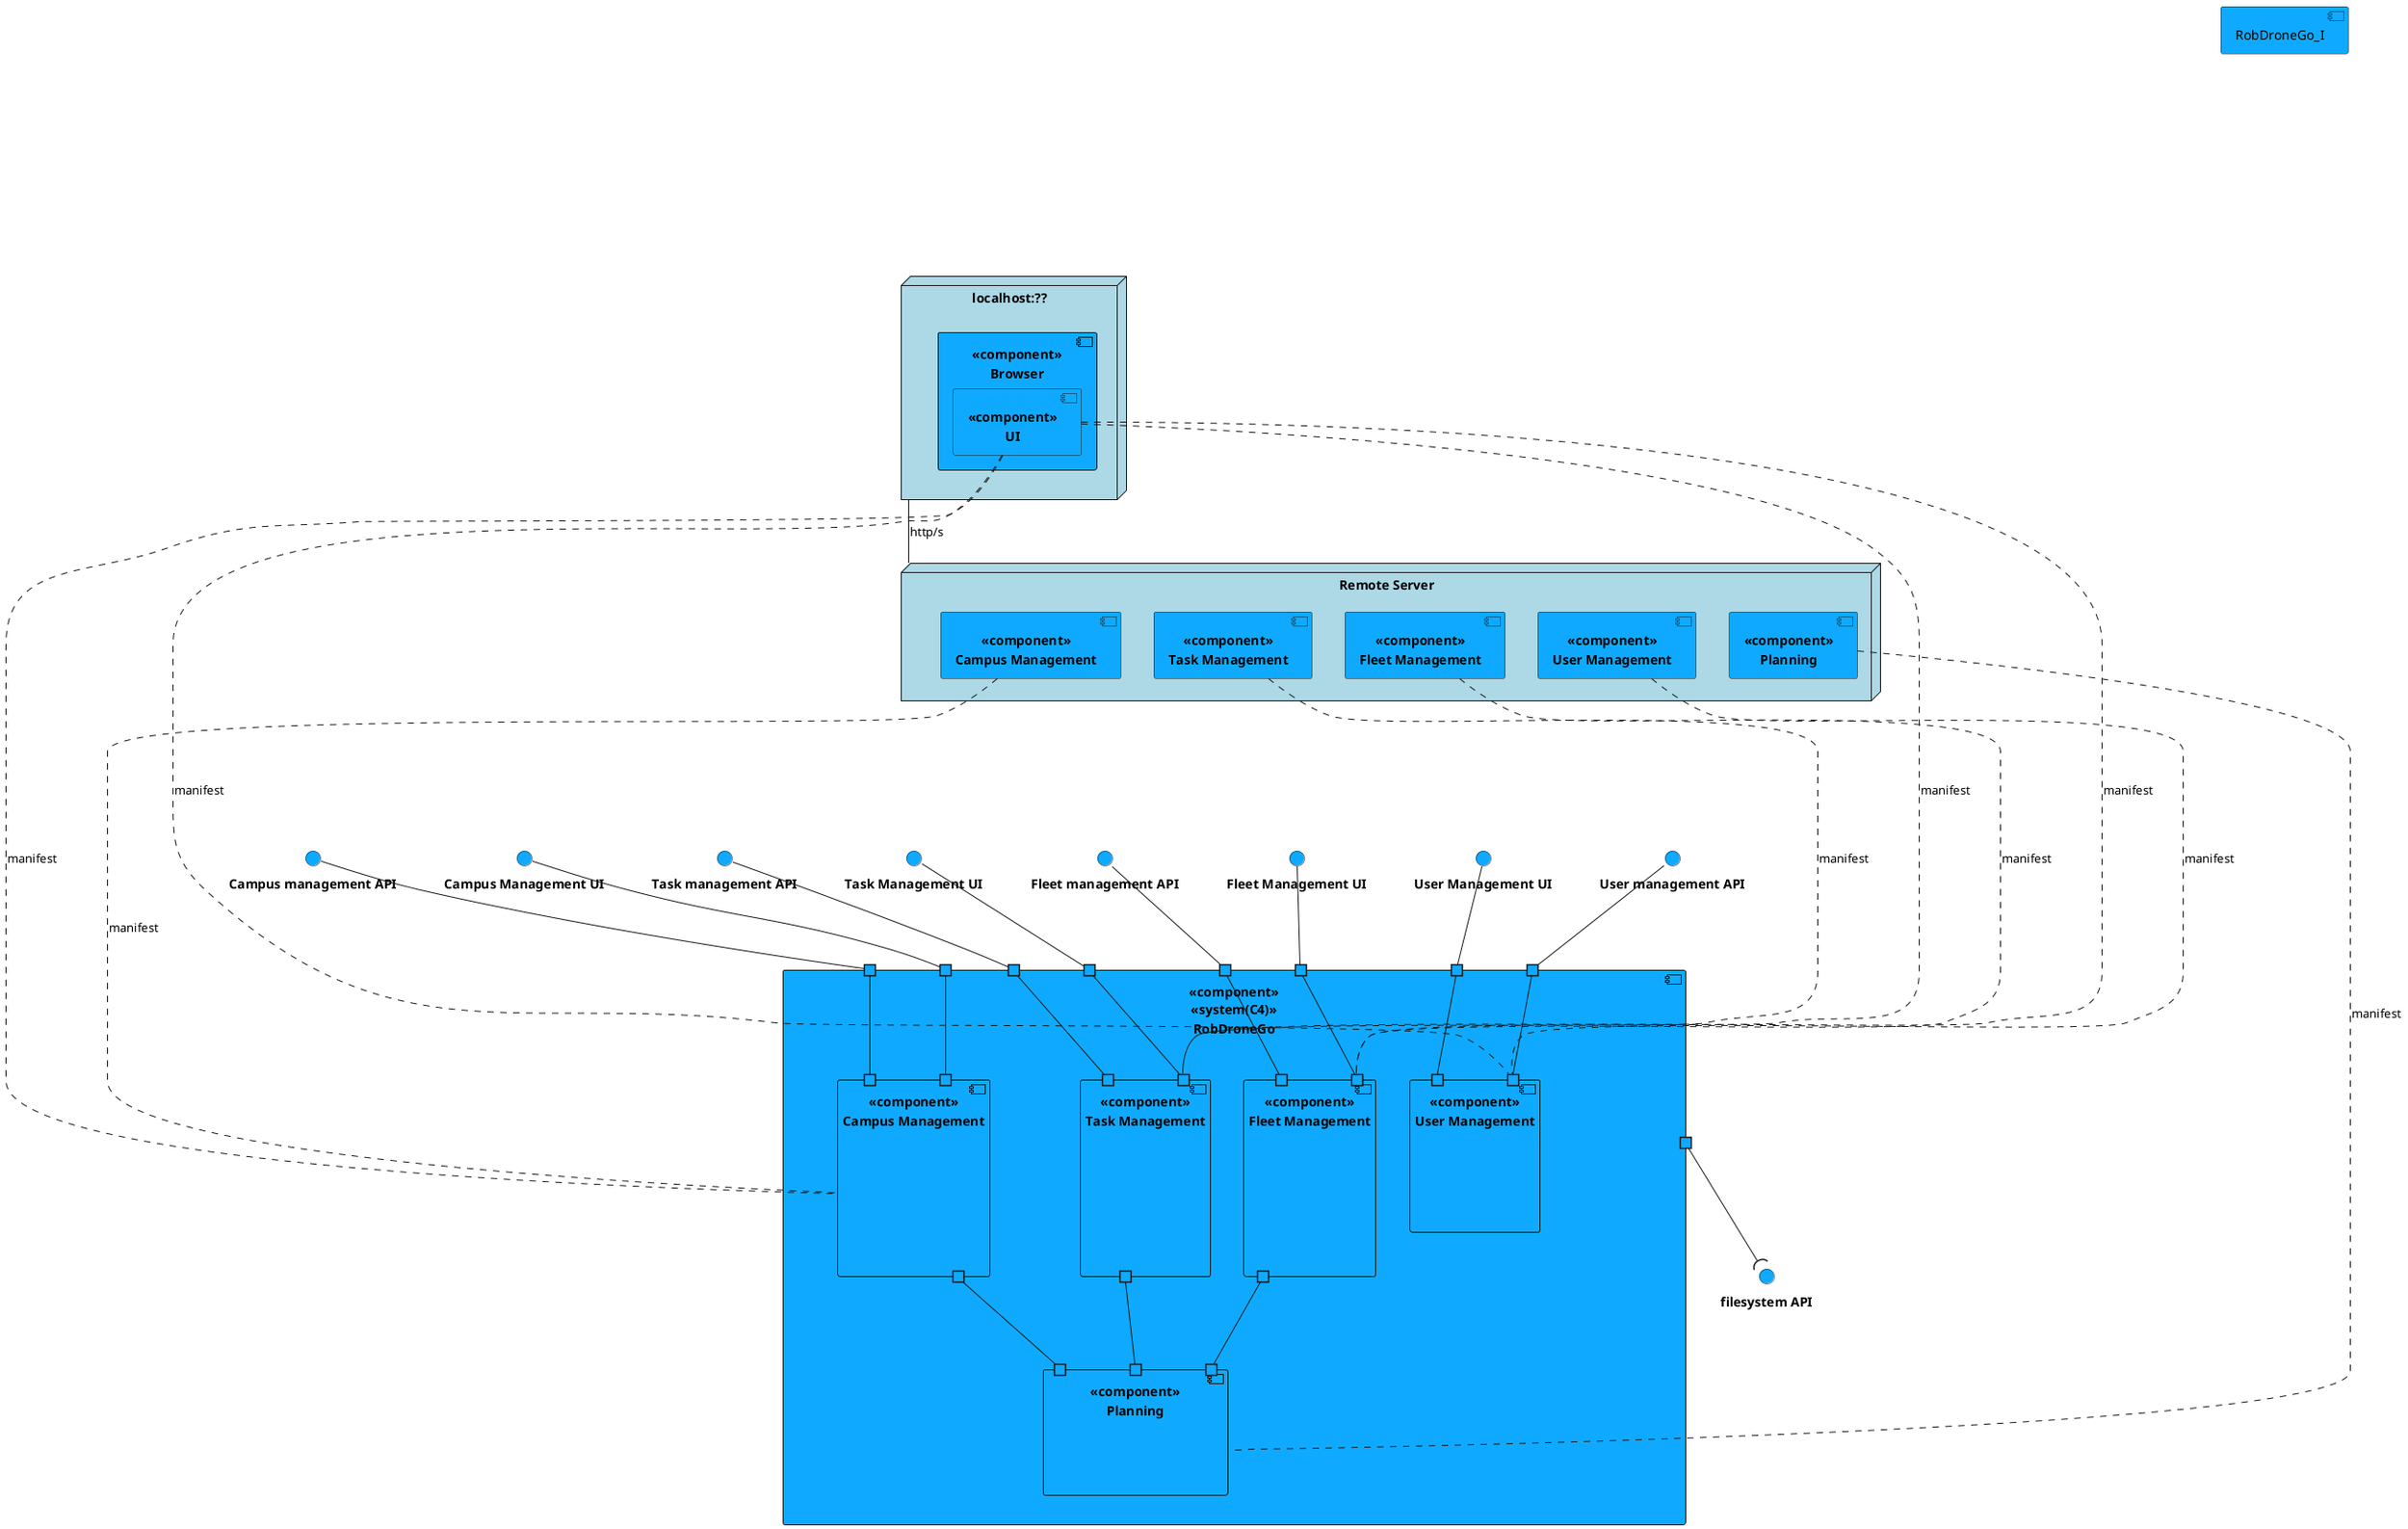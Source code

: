 @startuml
hide circle
hide empty members

skinparam padding 1


skinparam interface {
    backgroundColor #0faaff
}

skinparam component {
    backgroundColor #0faaff
}

    interface filesystem_API_L as "**filesystem API**"

    interface CM_API_L as "**Campus management API**"
    interface FM_API_L as "**Fleet management API**"
    interface Task_API_L as "**Task management API**"
    interface UM_API_L as "**User management API**"


    interface CampusM_L as "**Campus Management UI**"
    interface TaskM_L as "**Task Management UI**"
    interface FleetM_L as "**Fleet Management UI**"
    interface UserM_L as "**User Management UI**"

component [RobDroneGo_L] <<component>><<system(C4)>> as "RobDroneGo"{
    portout " " as p1_L #0faaff
    port " " as p2_L #0faaff
    port " " as p3_L #0faaff
    port " " as p4_L #0faaff
    port " " as p5_L #0faaff
    port " " as p6_L #0faaff
    port " " as p7_L #0faaff
    port " " as p8_L #0faaff
    port " " as p9_L #0faaff

    component [CM_L] <<component>> as "Campus Management"{
        port " " as pMD1_L #0faaff
        port " " as pMD2_L #0faaff
        portout " " as pMD3_L #0faaff
    }

    component [FM_L] <<component>> as "Fleet Management"{
        port " " as pFM1_L #0faaff
        port " " as pFM2_L #0faaff
        portout " " as pFM3_L #0faaff
    }

    component [TM_L] <<component>> as "Task Management"{
        port " " as pTM1_L #0faaff
        port " " as pTM2_L #0faaff
        portout " " as pTM3_L #0faaff
    }

    component [UM_L] <<component>> as "User Management"{
        port " " as pUM1_L #0faaff
        port " " as pUM2_L #0faaff
    }


    component [Planning_L] <<component>> as "Planning"{
        port " " as pp1_L #0faaff
        port " " as pp2_L #0faaff
        port " " as pp3_L #0faaff
    }

}

p1_L --( filesystem_API_L
CampusM_L -- p2_L
CM_API_L -- p3_L
TaskM_L -- p4_L
Task_API_L -- p5_L
FleetM_L -- p6_L
FM_API_L -- p7_L

pMD1_L -- p2_L
pMD2_L -- p3_L

pTM1_L -- p4_L
pTM2_L -- p5_L

pFM1_L -- p6_L
pFM2_L -- p7_L

pUM1_L -- p8_L
pUM2_L -- p9_L

pp1_L -u- pMD3_L
pp2_L -u- pTM3_L
pp3_L -u- pFM3_L

p8_L -u- UM_API_L
p9_L -u- UserM_L


skinparam node{
    backgroundColor #lightblue
}

skinparam componentFontStyle<<component>> bold

node "localhost:??" as Host_F {
  component "Browser" <<component>> as B{
    component UI <<component>> as "UI"
  }
}

node Remote_F as "Remote Server" {
    component CM <<component>> as "Campus Management"
    component FM <<component>> as "Fleet Management"
    component Planning <<component>> as "Planning"
    component TM <<component>> as "Task Management"
    component UM <<component>> as "User Management"
}




Host_F -d- Remote_F: http/s


[CM_L] -u.--- UI : manifest
pTM1_L -u.--- UI : manifest
pFM1_L -u.--- UI : manifest
pUM1_L -u.--- UI : manifest

[CM_L] -u.--- CM : manifest
pTM1_L -u.--- TM : manifest
pFM1_L -u.--- FM : manifest
pUM1_L -u.--- UM : manifest
[Planning_L] -u.--- Planning : manifest

[RobDroneGo_I] -d[hidden]--------- [RobDroneGo_L] : manifest


@enduml